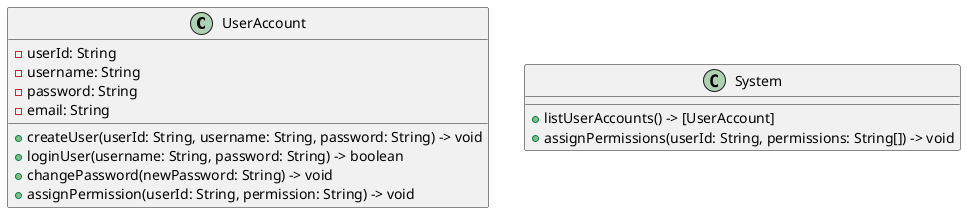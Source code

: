 @startuml
class UserAccount {
    - userId: String
    - username: String
    - password: String
    - email: String
    
    + createUser(userId: String, username: String, password: String) -> void
    + loginUser(username: String, password: String) -> boolean
    + changePassword(newPassword: String) -> void
    + assignPermission(userId: String, permission: String) -> void
}

class System {
    + listUserAccounts() -> [UserAccount]
    + assignPermissions(userId: String, permissions: String[]) -> void
}
@enduml